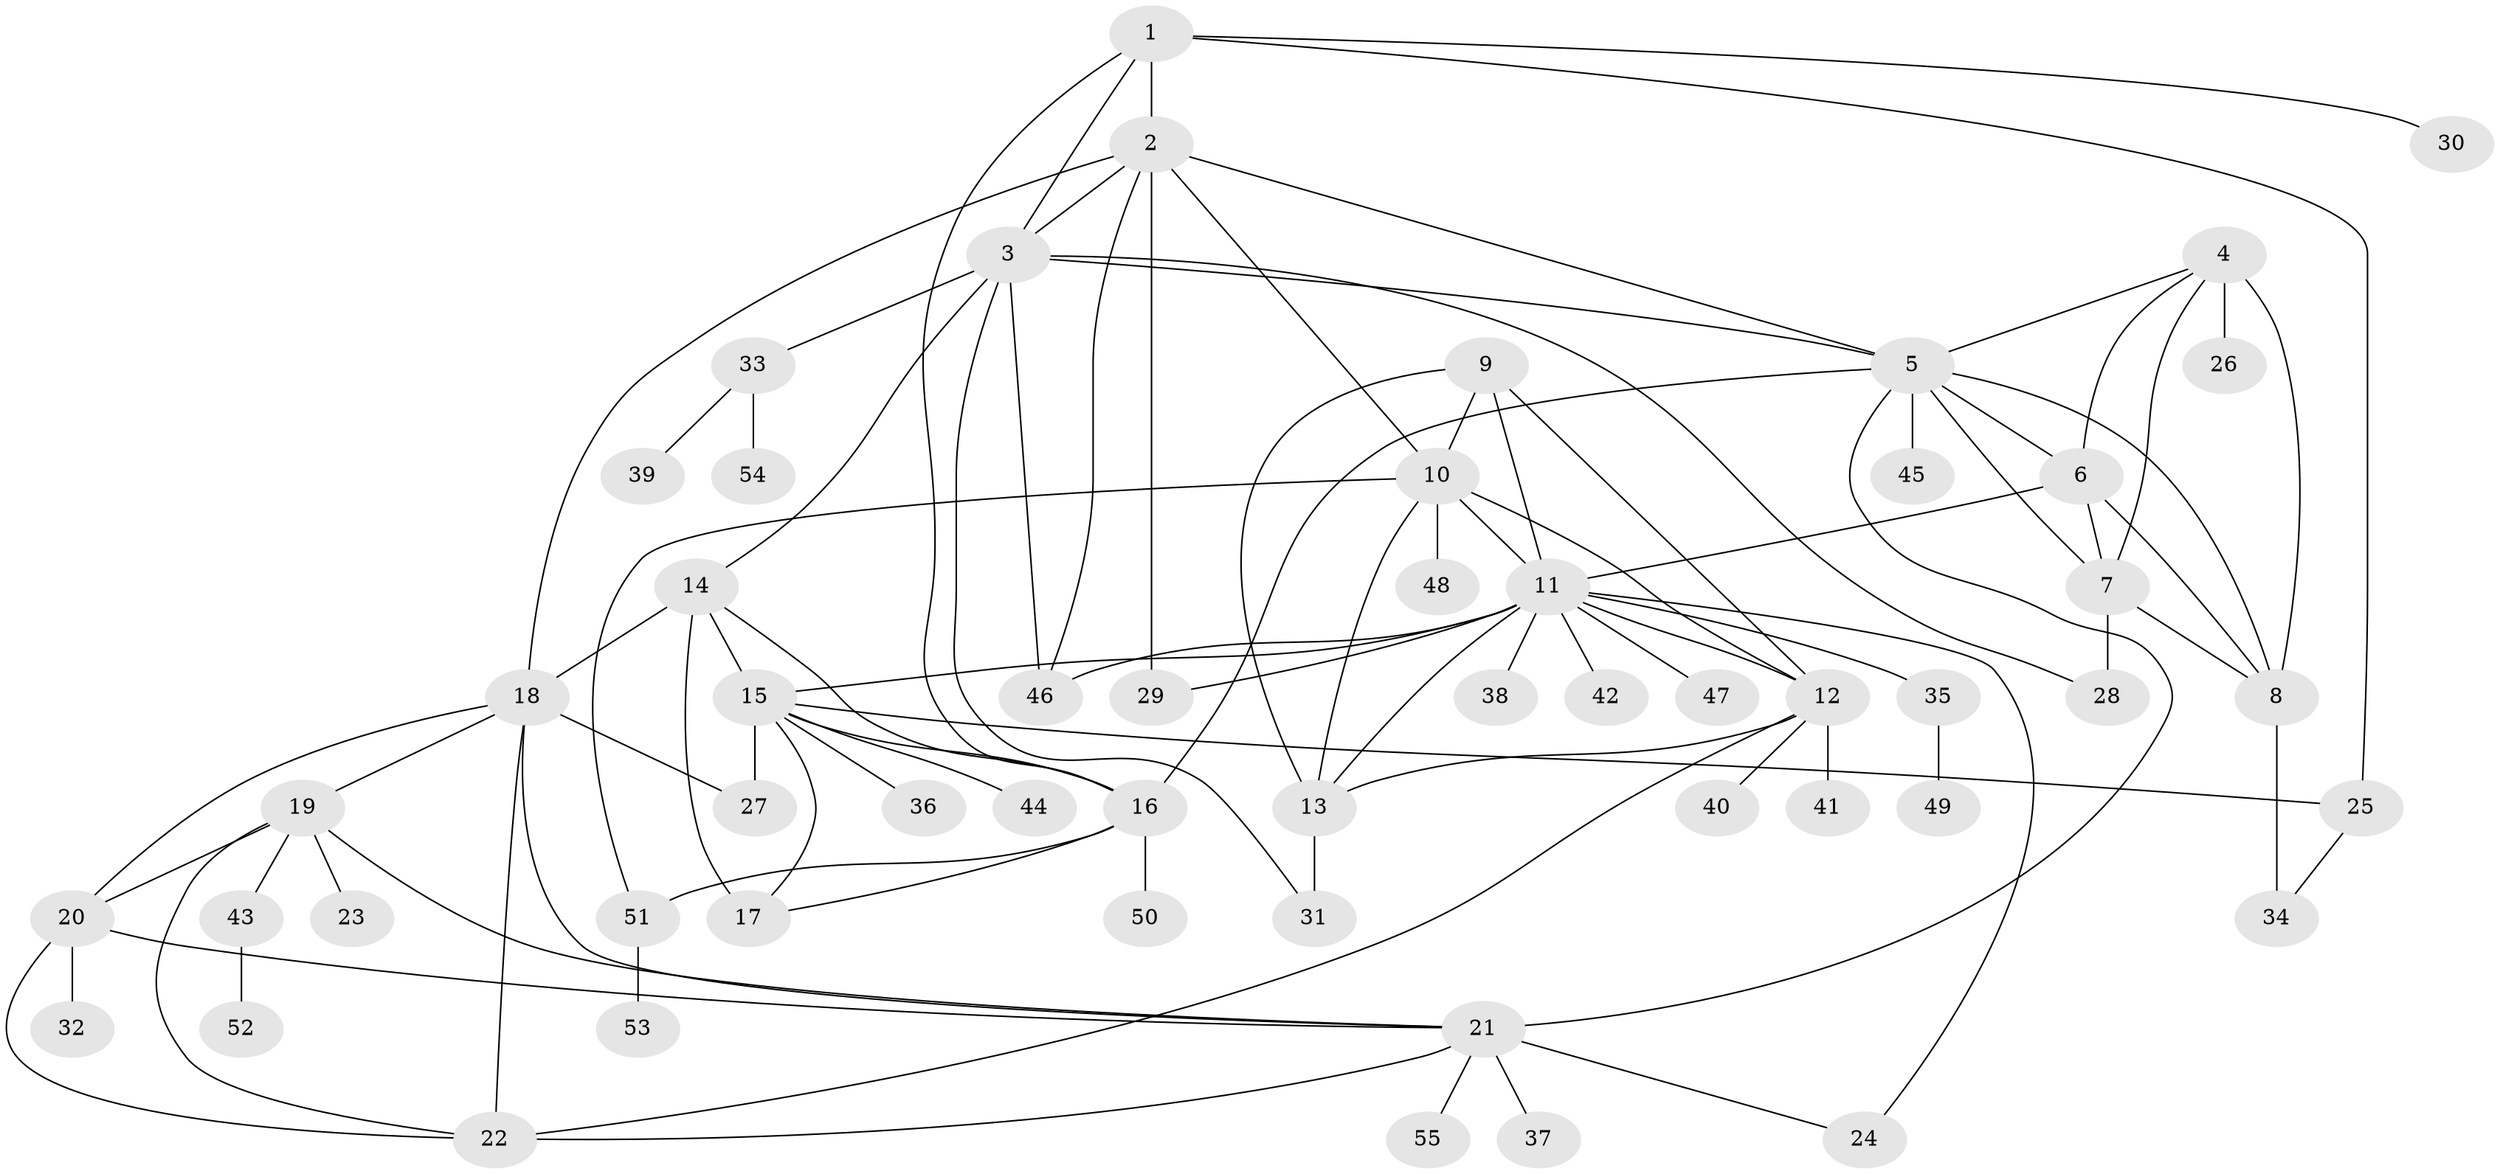 // original degree distribution, {8: 0.045871559633027525, 9: 0.03669724770642202, 7: 0.01834862385321101, 11: 0.01834862385321101, 5: 0.027522935779816515, 10: 0.03669724770642202, 6: 0.027522935779816515, 14: 0.009174311926605505, 4: 0.027522935779816515, 1: 0.6146788990825688, 2: 0.10091743119266056, 3: 0.03669724770642202}
// Generated by graph-tools (version 1.1) at 2025/37/03/09/25 02:37:10]
// undirected, 55 vertices, 94 edges
graph export_dot {
graph [start="1"]
  node [color=gray90,style=filled];
  1;
  2;
  3;
  4;
  5;
  6;
  7;
  8;
  9;
  10;
  11;
  12;
  13;
  14;
  15;
  16;
  17;
  18;
  19;
  20;
  21;
  22;
  23;
  24;
  25;
  26;
  27;
  28;
  29;
  30;
  31;
  32;
  33;
  34;
  35;
  36;
  37;
  38;
  39;
  40;
  41;
  42;
  43;
  44;
  45;
  46;
  47;
  48;
  49;
  50;
  51;
  52;
  53;
  54;
  55;
  1 -- 2 [weight=3.0];
  1 -- 3 [weight=1.0];
  1 -- 16 [weight=1.0];
  1 -- 25 [weight=1.0];
  1 -- 30 [weight=1.0];
  2 -- 3 [weight=3.0];
  2 -- 5 [weight=1.0];
  2 -- 10 [weight=1.0];
  2 -- 18 [weight=1.0];
  2 -- 29 [weight=5.0];
  2 -- 46 [weight=1.0];
  3 -- 5 [weight=1.0];
  3 -- 14 [weight=1.0];
  3 -- 28 [weight=1.0];
  3 -- 31 [weight=1.0];
  3 -- 33 [weight=1.0];
  3 -- 46 [weight=1.0];
  4 -- 5 [weight=1.0];
  4 -- 6 [weight=1.0];
  4 -- 7 [weight=1.0];
  4 -- 8 [weight=1.0];
  4 -- 26 [weight=4.0];
  5 -- 6 [weight=1.0];
  5 -- 7 [weight=1.0];
  5 -- 8 [weight=1.0];
  5 -- 16 [weight=1.0];
  5 -- 21 [weight=1.0];
  5 -- 45 [weight=1.0];
  6 -- 7 [weight=1.0];
  6 -- 8 [weight=1.0];
  6 -- 11 [weight=1.0];
  7 -- 8 [weight=1.0];
  7 -- 28 [weight=3.0];
  8 -- 34 [weight=3.0];
  9 -- 10 [weight=1.0];
  9 -- 11 [weight=1.0];
  9 -- 12 [weight=1.0];
  9 -- 13 [weight=1.0];
  10 -- 11 [weight=1.0];
  10 -- 12 [weight=1.0];
  10 -- 13 [weight=1.0];
  10 -- 48 [weight=1.0];
  10 -- 51 [weight=1.0];
  11 -- 12 [weight=1.0];
  11 -- 13 [weight=1.0];
  11 -- 15 [weight=1.0];
  11 -- 24 [weight=1.0];
  11 -- 29 [weight=1.0];
  11 -- 35 [weight=1.0];
  11 -- 38 [weight=1.0];
  11 -- 42 [weight=1.0];
  11 -- 46 [weight=1.0];
  11 -- 47 [weight=1.0];
  12 -- 13 [weight=1.0];
  12 -- 22 [weight=1.0];
  12 -- 40 [weight=1.0];
  12 -- 41 [weight=1.0];
  13 -- 31 [weight=5.0];
  14 -- 15 [weight=2.0];
  14 -- 16 [weight=2.0];
  14 -- 17 [weight=8.0];
  14 -- 18 [weight=1.0];
  15 -- 16 [weight=1.0];
  15 -- 17 [weight=1.0];
  15 -- 25 [weight=1.0];
  15 -- 27 [weight=1.0];
  15 -- 36 [weight=1.0];
  15 -- 44 [weight=1.0];
  16 -- 17 [weight=1.0];
  16 -- 50 [weight=1.0];
  16 -- 51 [weight=1.0];
  18 -- 19 [weight=1.0];
  18 -- 20 [weight=1.0];
  18 -- 21 [weight=1.0];
  18 -- 22 [weight=1.0];
  18 -- 27 [weight=3.0];
  19 -- 20 [weight=1.0];
  19 -- 21 [weight=1.0];
  19 -- 22 [weight=1.0];
  19 -- 23 [weight=1.0];
  19 -- 43 [weight=1.0];
  20 -- 21 [weight=1.0];
  20 -- 22 [weight=1.0];
  20 -- 32 [weight=1.0];
  21 -- 22 [weight=1.0];
  21 -- 24 [weight=1.0];
  21 -- 37 [weight=1.0];
  21 -- 55 [weight=1.0];
  25 -- 34 [weight=1.0];
  33 -- 39 [weight=1.0];
  33 -- 54 [weight=1.0];
  35 -- 49 [weight=1.0];
  43 -- 52 [weight=1.0];
  51 -- 53 [weight=1.0];
}
